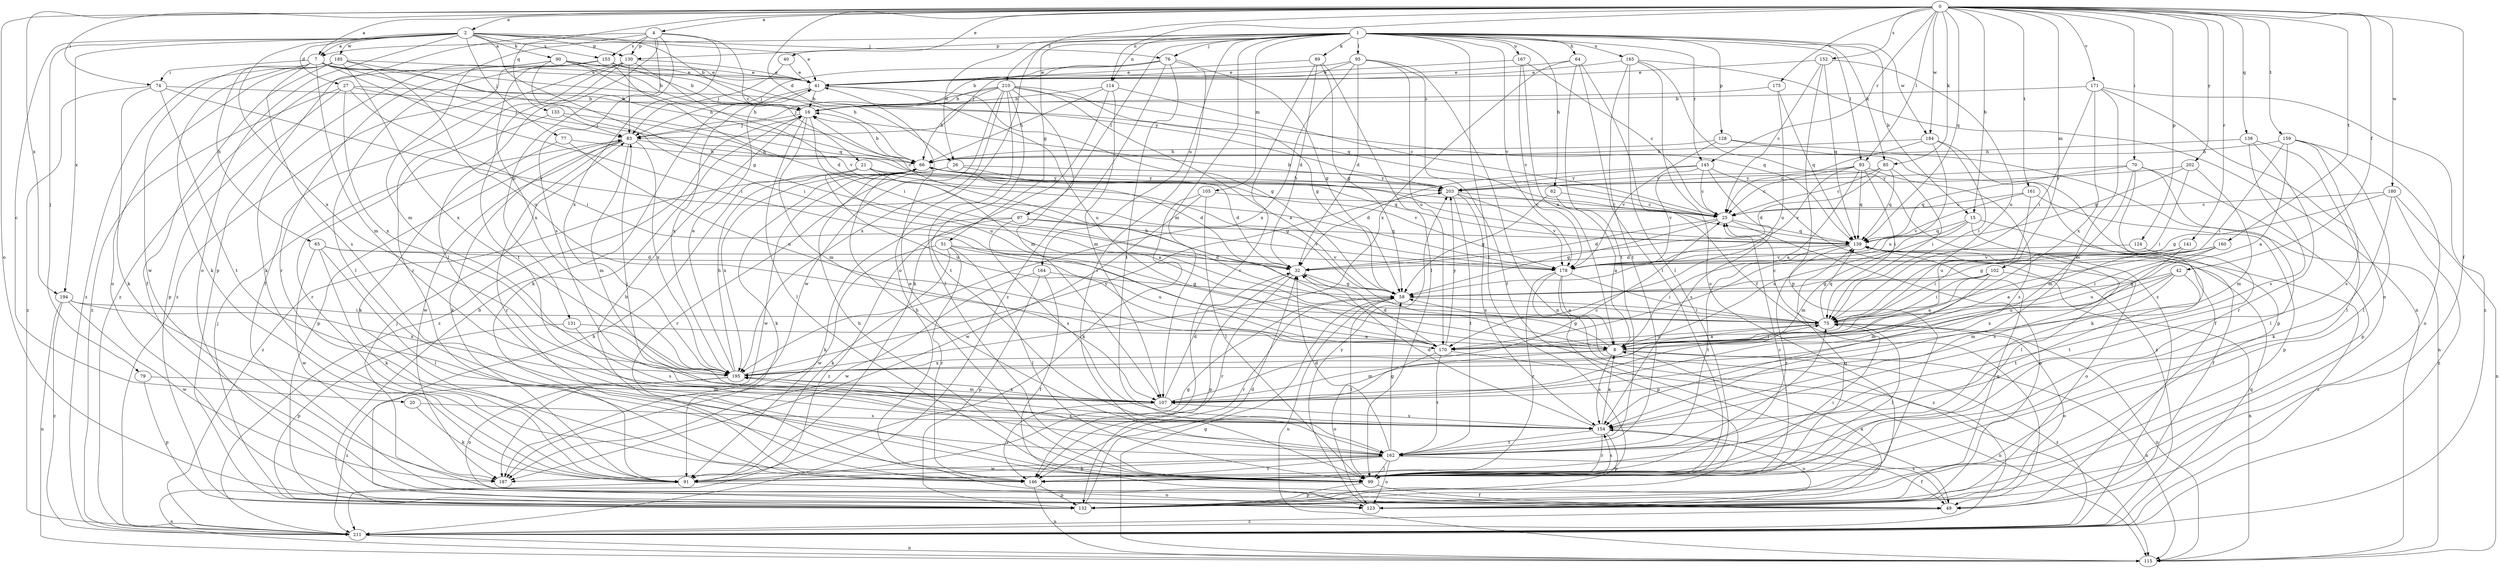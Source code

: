 strict digraph  {
0;
1;
2;
4;
7;
8;
15;
16;
20;
21;
25;
26;
27;
32;
40;
41;
42;
49;
51;
58;
62;
64;
65;
66;
70;
74;
75;
76;
77;
79;
83;
85;
89;
90;
91;
93;
95;
97;
99;
102;
105;
107;
114;
115;
123;
124;
128;
130;
131;
132;
133;
138;
139;
141;
145;
146;
152;
153;
154;
159;
160;
161;
162;
164;
165;
167;
170;
171;
175;
178;
180;
184;
185;
187;
194;
195;
202;
203;
210;
211;
0 -> 2  [label=a];
0 -> 4  [label=a];
0 -> 7  [label=a];
0 -> 15  [label=b];
0 -> 26  [label=d];
0 -> 40  [label=e];
0 -> 42  [label=f];
0 -> 49  [label=f];
0 -> 70  [label=i];
0 -> 74  [label=i];
0 -> 85  [label=k];
0 -> 93  [label=l];
0 -> 102  [label=m];
0 -> 114  [label=n];
0 -> 123  [label=o];
0 -> 124  [label=p];
0 -> 133  [label=q];
0 -> 138  [label=q];
0 -> 139  [label=q];
0 -> 141  [label=r];
0 -> 145  [label=r];
0 -> 152  [label=s];
0 -> 159  [label=t];
0 -> 160  [label=t];
0 -> 161  [label=t];
0 -> 171  [label=v];
0 -> 175  [label=v];
0 -> 180  [label=w];
0 -> 184  [label=w];
0 -> 194  [label=x];
0 -> 202  [label=y];
0 -> 210  [label=z];
1 -> 7  [label=a];
1 -> 15  [label=b];
1 -> 26  [label=d];
1 -> 51  [label=g];
1 -> 62  [label=h];
1 -> 64  [label=h];
1 -> 76  [label=j];
1 -> 85  [label=k];
1 -> 89  [label=k];
1 -> 93  [label=l];
1 -> 95  [label=l];
1 -> 97  [label=l];
1 -> 99  [label=l];
1 -> 105  [label=m];
1 -> 107  [label=m];
1 -> 114  [label=n];
1 -> 123  [label=o];
1 -> 128  [label=p];
1 -> 130  [label=p];
1 -> 145  [label=r];
1 -> 164  [label=u];
1 -> 165  [label=u];
1 -> 167  [label=u];
1 -> 178  [label=v];
1 -> 184  [label=w];
2 -> 7  [label=a];
2 -> 16  [label=b];
2 -> 20  [label=c];
2 -> 27  [label=d];
2 -> 41  [label=e];
2 -> 58  [label=g];
2 -> 76  [label=j];
2 -> 77  [label=j];
2 -> 79  [label=j];
2 -> 90  [label=k];
2 -> 123  [label=o];
2 -> 130  [label=p];
2 -> 153  [label=s];
2 -> 185  [label=w];
2 -> 194  [label=x];
2 -> 195  [label=x];
4 -> 21  [label=c];
4 -> 99  [label=l];
4 -> 107  [label=m];
4 -> 130  [label=p];
4 -> 131  [label=p];
4 -> 132  [label=p];
4 -> 153  [label=s];
4 -> 154  [label=s];
4 -> 195  [label=x];
7 -> 41  [label=e];
7 -> 65  [label=h];
7 -> 66  [label=h];
7 -> 74  [label=i];
7 -> 75  [label=i];
7 -> 107  [label=m];
7 -> 154  [label=s];
7 -> 178  [label=v];
7 -> 187  [label=w];
7 -> 203  [label=y];
8 -> 16  [label=b];
8 -> 58  [label=g];
8 -> 75  [label=i];
8 -> 107  [label=m];
8 -> 115  [label=n];
8 -> 154  [label=s];
8 -> 195  [label=x];
8 -> 211  [label=z];
15 -> 8  [label=a];
15 -> 49  [label=f];
15 -> 99  [label=l];
15 -> 107  [label=m];
15 -> 139  [label=q];
16 -> 83  [label=j];
16 -> 99  [label=l];
16 -> 107  [label=m];
16 -> 170  [label=u];
16 -> 211  [label=z];
20 -> 91  [label=k];
20 -> 154  [label=s];
21 -> 8  [label=a];
21 -> 32  [label=d];
21 -> 139  [label=q];
21 -> 170  [label=u];
21 -> 203  [label=y];
21 -> 211  [label=z];
25 -> 16  [label=b];
25 -> 32  [label=d];
25 -> 58  [label=g];
25 -> 123  [label=o];
25 -> 139  [label=q];
26 -> 146  [label=r];
26 -> 178  [label=v];
26 -> 203  [label=y];
27 -> 16  [label=b];
27 -> 75  [label=i];
27 -> 83  [label=j];
27 -> 132  [label=p];
27 -> 195  [label=x];
27 -> 211  [label=z];
32 -> 58  [label=g];
32 -> 132  [label=p];
32 -> 146  [label=r];
40 -> 41  [label=e];
40 -> 83  [label=j];
41 -> 16  [label=b];
41 -> 58  [label=g];
41 -> 91  [label=k];
41 -> 170  [label=u];
41 -> 195  [label=x];
42 -> 58  [label=g];
42 -> 107  [label=m];
42 -> 162  [label=t];
42 -> 170  [label=u];
42 -> 195  [label=x];
49 -> 83  [label=j];
49 -> 154  [label=s];
49 -> 211  [label=z];
51 -> 32  [label=d];
51 -> 91  [label=k];
51 -> 99  [label=l];
51 -> 146  [label=r];
51 -> 170  [label=u];
51 -> 187  [label=w];
58 -> 75  [label=i];
58 -> 99  [label=l];
58 -> 115  [label=n];
58 -> 146  [label=r];
62 -> 8  [label=a];
62 -> 25  [label=c];
62 -> 58  [label=g];
64 -> 41  [label=e];
64 -> 49  [label=f];
64 -> 99  [label=l];
64 -> 162  [label=t];
64 -> 195  [label=x];
65 -> 32  [label=d];
65 -> 91  [label=k];
65 -> 99  [label=l];
65 -> 178  [label=v];
65 -> 187  [label=w];
66 -> 16  [label=b];
66 -> 32  [label=d];
66 -> 58  [label=g];
66 -> 91  [label=k];
66 -> 187  [label=w];
66 -> 195  [label=x];
66 -> 203  [label=y];
70 -> 91  [label=k];
70 -> 99  [label=l];
70 -> 107  [label=m];
70 -> 132  [label=p];
70 -> 139  [label=q];
70 -> 203  [label=y];
74 -> 16  [label=b];
74 -> 91  [label=k];
74 -> 162  [label=t];
74 -> 178  [label=v];
74 -> 211  [label=z];
75 -> 8  [label=a];
75 -> 25  [label=c];
75 -> 99  [label=l];
75 -> 115  [label=n];
75 -> 123  [label=o];
75 -> 139  [label=q];
75 -> 170  [label=u];
76 -> 16  [label=b];
76 -> 41  [label=e];
76 -> 58  [label=g];
76 -> 83  [label=j];
76 -> 99  [label=l];
76 -> 162  [label=t];
76 -> 211  [label=z];
77 -> 66  [label=h];
77 -> 91  [label=k];
77 -> 170  [label=u];
79 -> 107  [label=m];
79 -> 132  [label=p];
83 -> 66  [label=h];
83 -> 91  [label=k];
83 -> 107  [label=m];
83 -> 132  [label=p];
83 -> 146  [label=r];
83 -> 187  [label=w];
83 -> 195  [label=x];
85 -> 25  [label=c];
85 -> 32  [label=d];
85 -> 75  [label=i];
85 -> 139  [label=q];
85 -> 203  [label=y];
89 -> 32  [label=d];
89 -> 41  [label=e];
89 -> 58  [label=g];
89 -> 99  [label=l];
89 -> 146  [label=r];
90 -> 16  [label=b];
90 -> 41  [label=e];
90 -> 66  [label=h];
90 -> 75  [label=i];
90 -> 91  [label=k];
90 -> 139  [label=q];
90 -> 211  [label=z];
91 -> 58  [label=g];
91 -> 115  [label=n];
91 -> 123  [label=o];
93 -> 8  [label=a];
93 -> 25  [label=c];
93 -> 75  [label=i];
93 -> 139  [label=q];
93 -> 154  [label=s];
93 -> 178  [label=v];
93 -> 203  [label=y];
95 -> 32  [label=d];
95 -> 41  [label=e];
95 -> 49  [label=f];
95 -> 83  [label=j];
95 -> 115  [label=n];
95 -> 170  [label=u];
95 -> 195  [label=x];
97 -> 91  [label=k];
97 -> 139  [label=q];
97 -> 154  [label=s];
97 -> 178  [label=v];
97 -> 211  [label=z];
99 -> 25  [label=c];
99 -> 41  [label=e];
99 -> 49  [label=f];
99 -> 66  [label=h];
99 -> 132  [label=p];
99 -> 139  [label=q];
99 -> 154  [label=s];
102 -> 8  [label=a];
102 -> 58  [label=g];
102 -> 75  [label=i];
102 -> 107  [label=m];
102 -> 115  [label=n];
105 -> 25  [label=c];
105 -> 91  [label=k];
105 -> 99  [label=l];
105 -> 187  [label=w];
107 -> 25  [label=c];
107 -> 32  [label=d];
107 -> 146  [label=r];
107 -> 154  [label=s];
107 -> 195  [label=x];
114 -> 16  [label=b];
114 -> 25  [label=c];
114 -> 66  [label=h];
114 -> 91  [label=k];
114 -> 107  [label=m];
115 -> 58  [label=g];
123 -> 203  [label=y];
124 -> 162  [label=t];
124 -> 178  [label=v];
128 -> 49  [label=f];
128 -> 66  [label=h];
128 -> 115  [label=n];
128 -> 178  [label=v];
130 -> 32  [label=d];
130 -> 41  [label=e];
130 -> 49  [label=f];
130 -> 83  [label=j];
130 -> 146  [label=r];
130 -> 162  [label=t];
130 -> 211  [label=z];
131 -> 8  [label=a];
131 -> 132  [label=p];
131 -> 154  [label=s];
132 -> 8  [label=a];
132 -> 16  [label=b];
132 -> 32  [label=d];
132 -> 66  [label=h];
132 -> 83  [label=j];
132 -> 139  [label=q];
133 -> 25  [label=c];
133 -> 83  [label=j];
133 -> 146  [label=r];
138 -> 66  [label=h];
138 -> 99  [label=l];
138 -> 146  [label=r];
138 -> 154  [label=s];
139 -> 32  [label=d];
139 -> 123  [label=o];
139 -> 146  [label=r];
139 -> 162  [label=t];
139 -> 211  [label=z];
141 -> 8  [label=a];
141 -> 75  [label=i];
141 -> 154  [label=s];
141 -> 178  [label=v];
145 -> 25  [label=c];
145 -> 32  [label=d];
145 -> 154  [label=s];
145 -> 178  [label=v];
145 -> 203  [label=y];
145 -> 211  [label=z];
146 -> 16  [label=b];
146 -> 75  [label=i];
146 -> 115  [label=n];
146 -> 132  [label=p];
152 -> 25  [label=c];
152 -> 41  [label=e];
152 -> 132  [label=p];
152 -> 139  [label=q];
152 -> 170  [label=u];
153 -> 16  [label=b];
153 -> 41  [label=e];
153 -> 66  [label=h];
153 -> 75  [label=i];
153 -> 99  [label=l];
153 -> 146  [label=r];
153 -> 195  [label=x];
154 -> 8  [label=a];
154 -> 32  [label=d];
154 -> 83  [label=j];
154 -> 123  [label=o];
154 -> 132  [label=p];
154 -> 146  [label=r];
154 -> 162  [label=t];
159 -> 8  [label=a];
159 -> 66  [label=h];
159 -> 75  [label=i];
159 -> 99  [label=l];
159 -> 123  [label=o];
159 -> 154  [label=s];
160 -> 58  [label=g];
160 -> 75  [label=i];
160 -> 170  [label=u];
160 -> 178  [label=v];
161 -> 25  [label=c];
161 -> 132  [label=p];
161 -> 170  [label=u];
161 -> 178  [label=v];
162 -> 32  [label=d];
162 -> 49  [label=f];
162 -> 58  [label=g];
162 -> 66  [label=h];
162 -> 75  [label=i];
162 -> 91  [label=k];
162 -> 99  [label=l];
162 -> 123  [label=o];
162 -> 146  [label=r];
162 -> 187  [label=w];
162 -> 195  [label=x];
164 -> 49  [label=f];
164 -> 58  [label=g];
164 -> 132  [label=p];
164 -> 187  [label=w];
165 -> 41  [label=e];
165 -> 99  [label=l];
165 -> 115  [label=n];
165 -> 123  [label=o];
165 -> 162  [label=t];
165 -> 211  [label=z];
167 -> 8  [label=a];
167 -> 25  [label=c];
167 -> 41  [label=e];
167 -> 178  [label=v];
170 -> 32  [label=d];
170 -> 115  [label=n];
170 -> 123  [label=o];
170 -> 162  [label=t];
170 -> 203  [label=y];
171 -> 16  [label=b];
171 -> 75  [label=i];
171 -> 123  [label=o];
171 -> 154  [label=s];
171 -> 195  [label=x];
171 -> 211  [label=z];
175 -> 16  [label=b];
175 -> 139  [label=q];
175 -> 170  [label=u];
178 -> 8  [label=a];
178 -> 75  [label=i];
178 -> 132  [label=p];
178 -> 146  [label=r];
178 -> 211  [label=z];
180 -> 25  [label=c];
180 -> 58  [label=g];
180 -> 91  [label=k];
180 -> 115  [label=n];
180 -> 211  [label=z];
184 -> 25  [label=c];
184 -> 66  [label=h];
184 -> 75  [label=i];
184 -> 132  [label=p];
184 -> 170  [label=u];
185 -> 41  [label=e];
185 -> 49  [label=f];
185 -> 91  [label=k];
185 -> 123  [label=o];
185 -> 139  [label=q];
185 -> 170  [label=u];
185 -> 195  [label=x];
185 -> 211  [label=z];
194 -> 75  [label=i];
194 -> 115  [label=n];
194 -> 187  [label=w];
194 -> 195  [label=x];
194 -> 211  [label=z];
195 -> 41  [label=e];
195 -> 66  [label=h];
195 -> 107  [label=m];
195 -> 123  [label=o];
195 -> 203  [label=y];
195 -> 211  [label=z];
202 -> 75  [label=i];
202 -> 107  [label=m];
202 -> 139  [label=q];
202 -> 203  [label=y];
203 -> 25  [label=c];
203 -> 66  [label=h];
203 -> 154  [label=s];
203 -> 162  [label=t];
203 -> 178  [label=v];
210 -> 8  [label=a];
210 -> 16  [label=b];
210 -> 58  [label=g];
210 -> 66  [label=h];
210 -> 83  [label=j];
210 -> 99  [label=l];
210 -> 107  [label=m];
210 -> 139  [label=q];
210 -> 162  [label=t];
210 -> 187  [label=w];
210 -> 195  [label=x];
211 -> 115  [label=n];
211 -> 139  [label=q];
}
